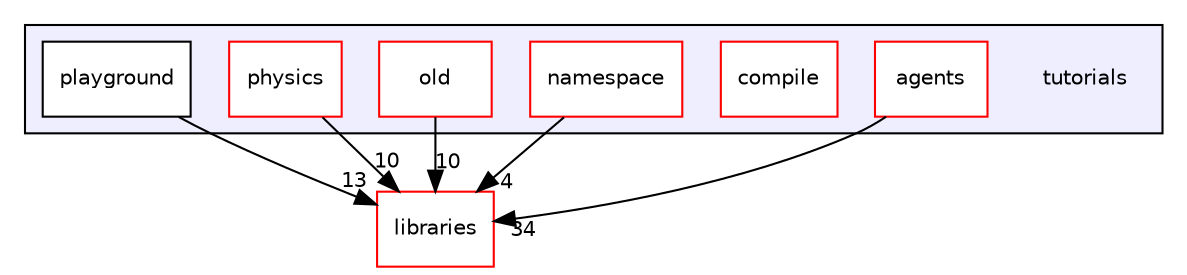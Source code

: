 digraph "tutorials" {
  compound=true
  node [ fontsize="10", fontname="Helvetica"];
  edge [ labelfontsize="10", labelfontname="Helvetica"];
  subgraph clusterdir_0d353d24d0afa59909efab6593124f6d {
    graph [ bgcolor="#eeeeff", pencolor="black", label="" URL="dir_0d353d24d0afa59909efab6593124f6d.html"];
    dir_0d353d24d0afa59909efab6593124f6d [shape=plaintext label="tutorials"];
    dir_de2ddffd02070d381f43b5b22cb08a64 [shape=box label="agents" color="red" fillcolor="white" style="filled" URL="dir_de2ddffd02070d381f43b5b22cb08a64.html"];
    dir_c5b7574285f270ebf942746670069a2f [shape=box label="compile" color="red" fillcolor="white" style="filled" URL="dir_c5b7574285f270ebf942746670069a2f.html"];
    dir_d5c4cbb60f039f49ada0738f088680c4 [shape=box label="namespace" color="red" fillcolor="white" style="filled" URL="dir_d5c4cbb60f039f49ada0738f088680c4.html"];
    dir_03af1c557e7e0223a3e8cc85239ff557 [shape=box label="old" color="red" fillcolor="white" style="filled" URL="dir_03af1c557e7e0223a3e8cc85239ff557.html"];
    dir_5a901af37ade3dacfeff25631c578a82 [shape=box label="physics" color="red" fillcolor="white" style="filled" URL="dir_5a901af37ade3dacfeff25631c578a82.html"];
    dir_a1b2c0dd0b7e2f758f6d3a12c6f149da [shape=box label="playground" color="black" fillcolor="white" style="filled" URL="dir_a1b2c0dd0b7e2f758f6d3a12c6f149da.html"];
  }
  dir_bc0718b08fb2015b8e59c47b2805f60c [shape=box label="libraries" fillcolor="white" style="filled" color="red" URL="dir_bc0718b08fb2015b8e59c47b2805f60c.html"];
  dir_d5c4cbb60f039f49ada0738f088680c4->dir_bc0718b08fb2015b8e59c47b2805f60c [headlabel="4", labeldistance=1.5 headhref="dir_000020_000000.html"];
  dir_a1b2c0dd0b7e2f758f6d3a12c6f149da->dir_bc0718b08fb2015b8e59c47b2805f60c [headlabel="13", labeldistance=1.5 headhref="dir_000028_000000.html"];
  dir_03af1c557e7e0223a3e8cc85239ff557->dir_bc0718b08fb2015b8e59c47b2805f60c [headlabel="10", labeldistance=1.5 headhref="dir_000030_000000.html"];
  dir_5a901af37ade3dacfeff25631c578a82->dir_bc0718b08fb2015b8e59c47b2805f60c [headlabel="10", labeldistance=1.5 headhref="dir_000045_000000.html"];
  dir_de2ddffd02070d381f43b5b22cb08a64->dir_bc0718b08fb2015b8e59c47b2805f60c [headlabel="34", labeldistance=1.5 headhref="dir_000008_000000.html"];
}
